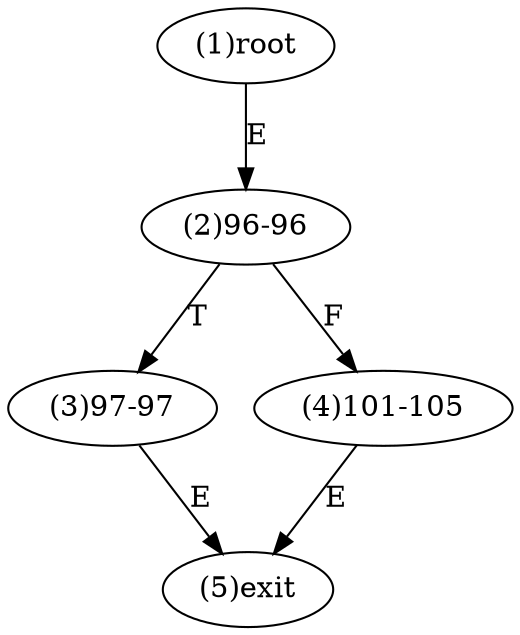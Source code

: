 digraph "" { 
1[ label="(1)root"];
2[ label="(2)96-96"];
3[ label="(3)97-97"];
4[ label="(4)101-105"];
5[ label="(5)exit"];
1->2[ label="E"];
2->4[ label="F"];
2->3[ label="T"];
3->5[ label="E"];
4->5[ label="E"];
}